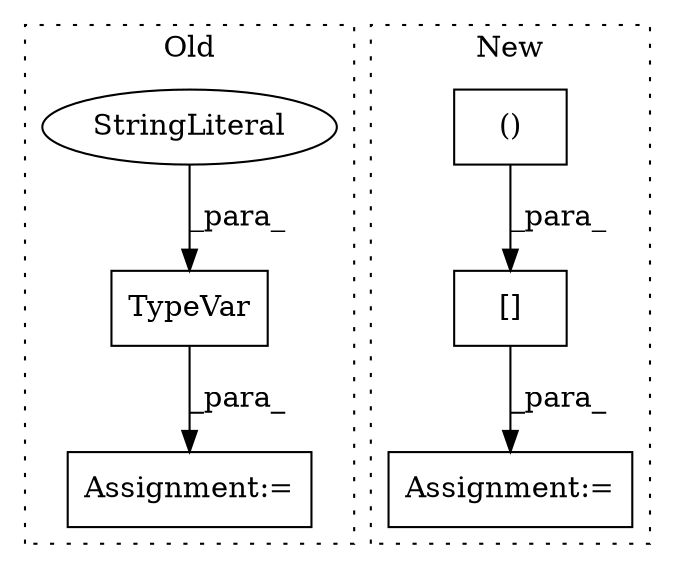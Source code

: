 digraph G {
subgraph cluster0 {
1 [label="TypeVar" a="32" s="190,215" l="8,1" shape="box"];
3 [label="Assignment:=" a="7" s="189" l="1" shape="box"];
4 [label="StringLiteral" a="45" s="198" l="9" shape="ellipse"];
label = "Old";
style="dotted";
}
subgraph cluster1 {
2 [label="()" a="106" s="174" l="46" shape="box"];
5 [label="Assignment:=" a="7" s="162" l="1" shape="box"];
6 [label="[]" a="2" s="163,220" l="11,2" shape="box"];
label = "New";
style="dotted";
}
1 -> 3 [label="_para_"];
2 -> 6 [label="_para_"];
4 -> 1 [label="_para_"];
6 -> 5 [label="_para_"];
}